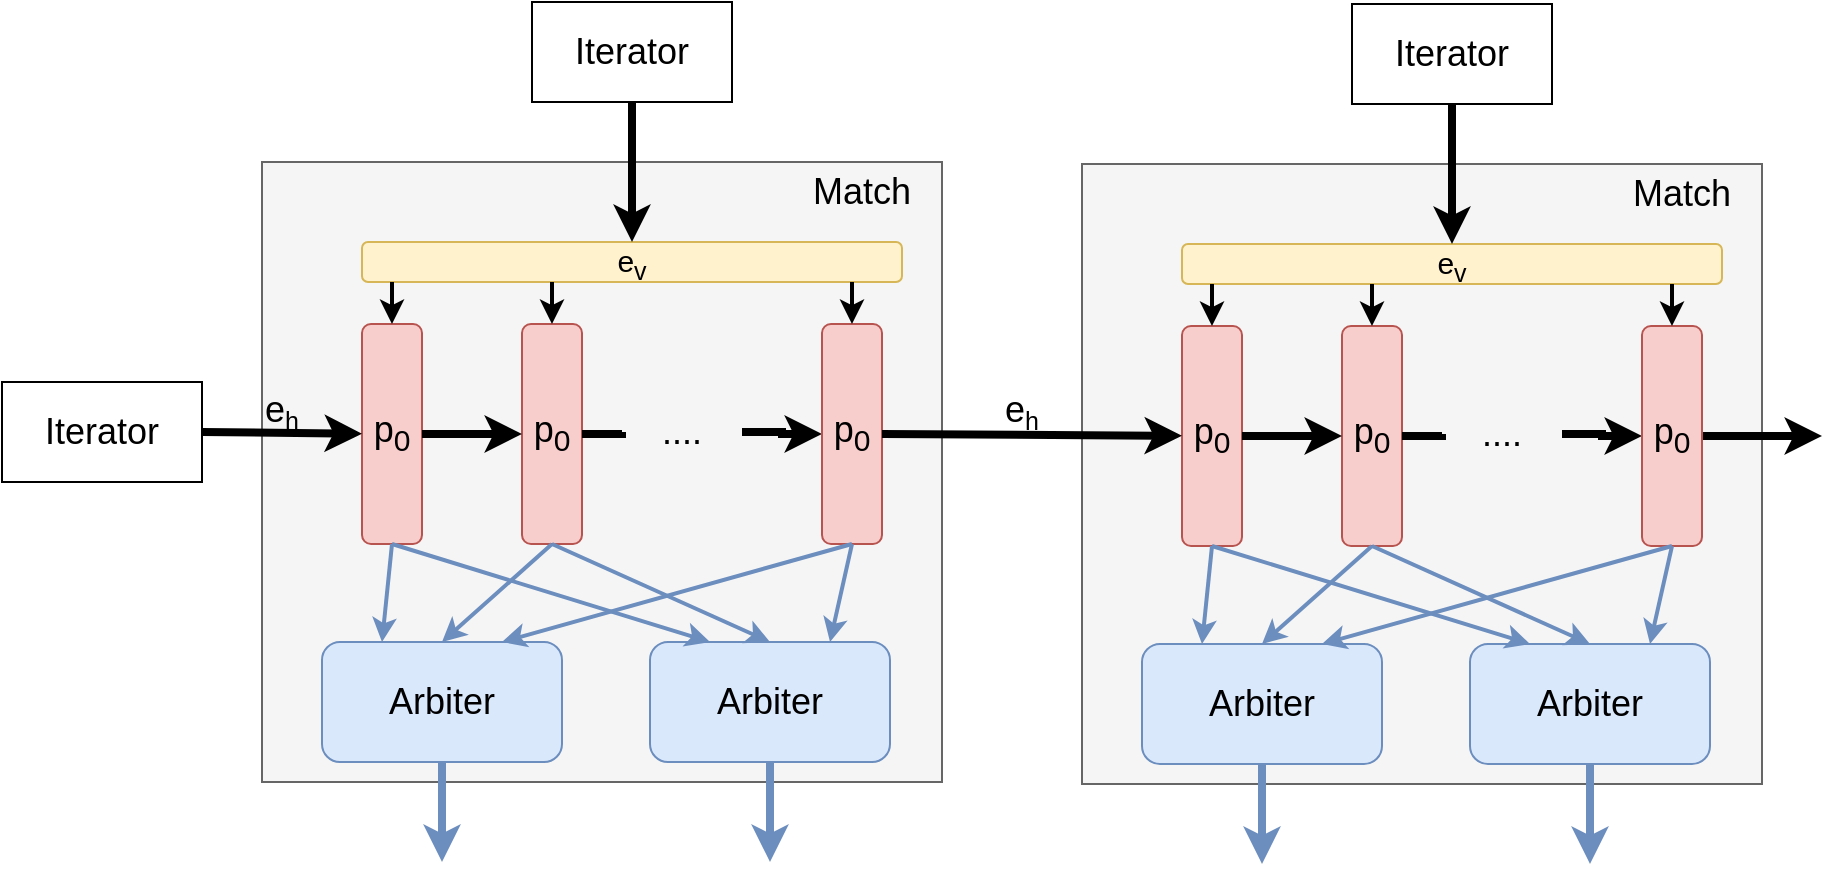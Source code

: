 <mxfile version="18.0.3" type="github">
  <diagram id="9jZ_ilr4nl_Mfddhommp" name="Page-1">
    <mxGraphModel dx="1038" dy="529" grid="1" gridSize="10" guides="1" tooltips="1" connect="1" arrows="1" fold="1" page="1" pageScale="1" pageWidth="827" pageHeight="1169" math="0" shadow="0">
      <root>
        <mxCell id="0" />
        <mxCell id="1" parent="0" />
        <mxCell id="dEdhykAcfewSuE6I8apB-1" value="&lt;font style=&quot;font-size: 18px;&quot;&gt;Iterator&lt;/font&gt;" style="rounded=0;whiteSpace=wrap;html=1;" vertex="1" parent="1">
          <mxGeometry x="30" y="210" width="100" height="50" as="geometry" />
        </mxCell>
        <mxCell id="dEdhykAcfewSuE6I8apB-2" value="" style="rounded=0;whiteSpace=wrap;html=1;fontSize=18;fillColor=#f5f5f5;fontColor=#333333;strokeColor=#666666;" vertex="1" parent="1">
          <mxGeometry x="160" y="100" width="340" height="310" as="geometry" />
        </mxCell>
        <mxCell id="dEdhykAcfewSuE6I8apB-4" value="&lt;font style=&quot;font-size: 18px;&quot;&gt;Iterator&lt;/font&gt;" style="rounded=0;whiteSpace=wrap;html=1;" vertex="1" parent="1">
          <mxGeometry x="295" y="20" width="100" height="50" as="geometry" />
        </mxCell>
        <mxCell id="dEdhykAcfewSuE6I8apB-5" value="Match" style="text;html=1;strokeColor=none;fillColor=none;align=center;verticalAlign=middle;whiteSpace=wrap;rounded=0;fontSize=18;" vertex="1" parent="1">
          <mxGeometry x="430" y="100" width="60" height="30" as="geometry" />
        </mxCell>
        <mxCell id="dEdhykAcfewSuE6I8apB-6" value="&lt;span style=&quot;font-size: 15px;&quot;&gt;e&lt;sub&gt;v&lt;/sub&gt;&lt;/span&gt;" style="rounded=1;whiteSpace=wrap;html=1;fontSize=18;fillColor=#fff2cc;strokeColor=#d6b656;" vertex="1" parent="1">
          <mxGeometry x="210" y="140" width="270" height="20" as="geometry" />
        </mxCell>
        <mxCell id="dEdhykAcfewSuE6I8apB-8" value="" style="endArrow=classic;html=1;rounded=0;fontSize=18;exitX=0.5;exitY=1;exitDx=0;exitDy=0;entryX=0.5;entryY=0;entryDx=0;entryDy=0;strokeColor=#000000;startArrow=none;startFill=0;strokeWidth=4;" edge="1" parent="1" source="dEdhykAcfewSuE6I8apB-4" target="dEdhykAcfewSuE6I8apB-6">
          <mxGeometry width="50" height="50" relative="1" as="geometry">
            <mxPoint x="480" y="70" as="sourcePoint" />
            <mxPoint x="530" y="20" as="targetPoint" />
          </mxGeometry>
        </mxCell>
        <mxCell id="dEdhykAcfewSuE6I8apB-10" value="p&lt;sub&gt;0&lt;/sub&gt;" style="rounded=1;whiteSpace=wrap;html=1;fontSize=18;fillColor=#f8cecc;strokeColor=#b85450;" vertex="1" parent="1">
          <mxGeometry x="210" y="181" width="30" height="110" as="geometry" />
        </mxCell>
        <mxCell id="dEdhykAcfewSuE6I8apB-11" value="" style="endArrow=classic;html=1;rounded=0;fontSize=18;strokeColor=#000000;strokeWidth=4;exitX=1;exitY=0.5;exitDx=0;exitDy=0;" edge="1" parent="1" source="dEdhykAcfewSuE6I8apB-1" target="dEdhykAcfewSuE6I8apB-10">
          <mxGeometry width="50" height="50" relative="1" as="geometry">
            <mxPoint x="90" y="330" as="sourcePoint" />
            <mxPoint x="140" y="280" as="targetPoint" />
          </mxGeometry>
        </mxCell>
        <mxCell id="dEdhykAcfewSuE6I8apB-19" style="edgeStyle=orthogonalEdgeStyle;rounded=0;orthogonalLoop=1;jettySize=auto;html=1;fontSize=18;startArrow=none;startFill=0;strokeColor=#000000;strokeWidth=4;" edge="1" parent="1" source="dEdhykAcfewSuE6I8apB-20" target="dEdhykAcfewSuE6I8apB-18">
          <mxGeometry relative="1" as="geometry" />
        </mxCell>
        <mxCell id="dEdhykAcfewSuE6I8apB-12" value="p&lt;sub&gt;0&lt;/sub&gt;" style="rounded=1;whiteSpace=wrap;html=1;fontSize=18;fillColor=#f8cecc;strokeColor=#b85450;" vertex="1" parent="1">
          <mxGeometry x="290" y="181" width="30" height="110" as="geometry" />
        </mxCell>
        <mxCell id="dEdhykAcfewSuE6I8apB-13" value="" style="endArrow=classic;html=1;rounded=0;fontSize=18;strokeColor=#000000;strokeWidth=4;exitX=1;exitY=0.5;exitDx=0;exitDy=0;entryX=0;entryY=0.5;entryDx=0;entryDy=0;" edge="1" parent="1" source="dEdhykAcfewSuE6I8apB-10" target="dEdhykAcfewSuE6I8apB-12">
          <mxGeometry width="50" height="50" relative="1" as="geometry">
            <mxPoint x="150" y="246" as="sourcePoint" />
            <mxPoint x="220" y="246" as="targetPoint" />
          </mxGeometry>
        </mxCell>
        <mxCell id="dEdhykAcfewSuE6I8apB-14" value="e&lt;span style=&quot;font-size: 15px;&quot;&gt;&lt;sub&gt;h&lt;/sub&gt;&lt;/span&gt;" style="text;html=1;strokeColor=none;fillColor=none;align=center;verticalAlign=middle;whiteSpace=wrap;rounded=0;fontSize=18;" vertex="1" parent="1">
          <mxGeometry x="140" y="210" width="60" height="30" as="geometry" />
        </mxCell>
        <mxCell id="dEdhykAcfewSuE6I8apB-18" value="p&lt;sub&gt;0&lt;/sub&gt;" style="rounded=1;whiteSpace=wrap;html=1;fontSize=18;fillColor=#f8cecc;strokeColor=#b85450;" vertex="1" parent="1">
          <mxGeometry x="440" y="181" width="30" height="110" as="geometry" />
        </mxCell>
        <mxCell id="dEdhykAcfewSuE6I8apB-20" value="...." style="text;html=1;strokeColor=none;fillColor=none;align=center;verticalAlign=middle;whiteSpace=wrap;rounded=0;fontSize=18;" vertex="1" parent="1">
          <mxGeometry x="340" y="220" width="60" height="30" as="geometry" />
        </mxCell>
        <mxCell id="dEdhykAcfewSuE6I8apB-21" value="" style="edgeStyle=orthogonalEdgeStyle;rounded=0;orthogonalLoop=1;jettySize=auto;html=1;fontSize=18;startArrow=none;startFill=0;strokeColor=#000000;strokeWidth=4;endArrow=none;" edge="1" parent="1" source="dEdhykAcfewSuE6I8apB-12" target="dEdhykAcfewSuE6I8apB-20">
          <mxGeometry relative="1" as="geometry">
            <mxPoint x="320" y="236" as="sourcePoint" />
            <mxPoint x="440" y="236" as="targetPoint" />
          </mxGeometry>
        </mxCell>
        <mxCell id="dEdhykAcfewSuE6I8apB-22" value="Arbiter" style="rounded=1;whiteSpace=wrap;html=1;fontSize=18;fillColor=#dae8fc;strokeColor=#6c8ebf;" vertex="1" parent="1">
          <mxGeometry x="190" y="340" width="120" height="60" as="geometry" />
        </mxCell>
        <mxCell id="dEdhykAcfewSuE6I8apB-23" value="Arbiter" style="rounded=1;whiteSpace=wrap;html=1;fontSize=18;fillColor=#dae8fc;strokeColor=#6c8ebf;" vertex="1" parent="1">
          <mxGeometry x="354" y="340" width="120" height="60" as="geometry" />
        </mxCell>
        <mxCell id="dEdhykAcfewSuE6I8apB-24" value="" style="endArrow=classic;html=1;rounded=0;fontSize=18;strokeColor=#000000;strokeWidth=2;entryX=0.5;entryY=0;entryDx=0;entryDy=0;" edge="1" parent="1" target="dEdhykAcfewSuE6I8apB-10">
          <mxGeometry width="50" height="50" relative="1" as="geometry">
            <mxPoint x="225" y="160" as="sourcePoint" />
            <mxPoint x="270" y="160" as="targetPoint" />
          </mxGeometry>
        </mxCell>
        <mxCell id="dEdhykAcfewSuE6I8apB-26" value="" style="endArrow=classic;html=1;rounded=0;fontSize=18;strokeColor=#000000;strokeWidth=2;entryX=0.5;entryY=0;entryDx=0;entryDy=0;" edge="1" parent="1" target="dEdhykAcfewSuE6I8apB-12">
          <mxGeometry width="50" height="50" relative="1" as="geometry">
            <mxPoint x="305" y="160" as="sourcePoint" />
            <mxPoint x="235" y="191" as="targetPoint" />
          </mxGeometry>
        </mxCell>
        <mxCell id="dEdhykAcfewSuE6I8apB-27" value="" style="endArrow=classic;html=1;rounded=0;fontSize=18;strokeColor=#000000;strokeWidth=2;entryX=0.5;entryY=0;entryDx=0;entryDy=0;" edge="1" parent="1" target="dEdhykAcfewSuE6I8apB-18">
          <mxGeometry width="50" height="50" relative="1" as="geometry">
            <mxPoint x="455" y="160" as="sourcePoint" />
            <mxPoint x="315" y="191" as="targetPoint" />
          </mxGeometry>
        </mxCell>
        <mxCell id="dEdhykAcfewSuE6I8apB-28" value="" style="endArrow=classic;html=1;rounded=0;fontSize=18;strokeColor=#6c8ebf;strokeWidth=2;exitX=0.5;exitY=1;exitDx=0;exitDy=0;entryX=0.25;entryY=0;entryDx=0;entryDy=0;fillColor=#dae8fc;" edge="1" parent="1" source="dEdhykAcfewSuE6I8apB-10" target="dEdhykAcfewSuE6I8apB-22">
          <mxGeometry width="50" height="50" relative="1" as="geometry">
            <mxPoint x="100" y="340" as="sourcePoint" />
            <mxPoint x="150" y="290" as="targetPoint" />
          </mxGeometry>
        </mxCell>
        <mxCell id="dEdhykAcfewSuE6I8apB-29" value="" style="endArrow=classic;html=1;rounded=0;fontSize=18;strokeColor=#6c8ebf;strokeWidth=2;exitX=0.5;exitY=1;exitDx=0;exitDy=0;entryX=0.25;entryY=0;entryDx=0;entryDy=0;fillColor=#dae8fc;" edge="1" parent="1" source="dEdhykAcfewSuE6I8apB-10" target="dEdhykAcfewSuE6I8apB-23">
          <mxGeometry width="50" height="50" relative="1" as="geometry">
            <mxPoint x="235" y="301" as="sourcePoint" />
            <mxPoint x="230" y="350" as="targetPoint" />
          </mxGeometry>
        </mxCell>
        <mxCell id="dEdhykAcfewSuE6I8apB-30" value="" style="endArrow=classic;html=1;rounded=0;fontSize=18;strokeColor=#6c8ebf;strokeWidth=2;exitX=0.5;exitY=1;exitDx=0;exitDy=0;entryX=0.5;entryY=0;entryDx=0;entryDy=0;fillColor=#dae8fc;" edge="1" parent="1" source="dEdhykAcfewSuE6I8apB-12" target="dEdhykAcfewSuE6I8apB-22">
          <mxGeometry width="50" height="50" relative="1" as="geometry">
            <mxPoint x="235" y="301" as="sourcePoint" />
            <mxPoint x="230" y="350" as="targetPoint" />
          </mxGeometry>
        </mxCell>
        <mxCell id="dEdhykAcfewSuE6I8apB-31" value="" style="endArrow=classic;html=1;rounded=0;fontSize=18;strokeColor=#6c8ebf;strokeWidth=2;exitX=0.5;exitY=1;exitDx=0;exitDy=0;entryX=0.5;entryY=0;entryDx=0;entryDy=0;fillColor=#dae8fc;" edge="1" parent="1" source="dEdhykAcfewSuE6I8apB-12" target="dEdhykAcfewSuE6I8apB-23">
          <mxGeometry width="50" height="50" relative="1" as="geometry">
            <mxPoint x="315" y="301" as="sourcePoint" />
            <mxPoint x="260" y="350" as="targetPoint" />
          </mxGeometry>
        </mxCell>
        <mxCell id="dEdhykAcfewSuE6I8apB-32" value="" style="endArrow=classic;html=1;rounded=0;fontSize=18;strokeColor=#6c8ebf;strokeWidth=2;exitX=0.5;exitY=1;exitDx=0;exitDy=0;entryX=0.75;entryY=0;entryDx=0;entryDy=0;fillColor=#dae8fc;" edge="1" parent="1" source="dEdhykAcfewSuE6I8apB-18" target="dEdhykAcfewSuE6I8apB-22">
          <mxGeometry width="50" height="50" relative="1" as="geometry">
            <mxPoint x="315" y="301" as="sourcePoint" />
            <mxPoint x="260" y="350" as="targetPoint" />
          </mxGeometry>
        </mxCell>
        <mxCell id="dEdhykAcfewSuE6I8apB-33" value="" style="endArrow=classic;html=1;rounded=0;fontSize=18;strokeColor=#6c8ebf;strokeWidth=2;exitX=0.5;exitY=1;exitDx=0;exitDy=0;entryX=0.75;entryY=0;entryDx=0;entryDy=0;fillColor=#dae8fc;" edge="1" parent="1" source="dEdhykAcfewSuE6I8apB-18" target="dEdhykAcfewSuE6I8apB-23">
          <mxGeometry width="50" height="50" relative="1" as="geometry">
            <mxPoint x="465" y="301" as="sourcePoint" />
            <mxPoint x="290" y="350" as="targetPoint" />
          </mxGeometry>
        </mxCell>
        <mxCell id="dEdhykAcfewSuE6I8apB-35" value="" style="endArrow=classic;html=1;rounded=0;fontSize=18;strokeColor=#6c8ebf;strokeWidth=4;exitX=0.5;exitY=1;exitDx=0;exitDy=0;fillColor=#dae8fc;" edge="1" parent="1" source="dEdhykAcfewSuE6I8apB-22">
          <mxGeometry width="50" height="50" relative="1" as="geometry">
            <mxPoint x="240" y="470" as="sourcePoint" />
            <mxPoint x="250" y="450" as="targetPoint" />
          </mxGeometry>
        </mxCell>
        <mxCell id="dEdhykAcfewSuE6I8apB-36" value="" style="endArrow=classic;html=1;rounded=0;fontSize=18;strokeColor=#6c8ebf;strokeWidth=4;exitX=0.5;exitY=1;exitDx=0;exitDy=0;fillColor=#dae8fc;" edge="1" parent="1" source="dEdhykAcfewSuE6I8apB-23">
          <mxGeometry width="50" height="50" relative="1" as="geometry">
            <mxPoint x="260" y="410" as="sourcePoint" />
            <mxPoint x="414" y="450" as="targetPoint" />
          </mxGeometry>
        </mxCell>
        <mxCell id="dEdhykAcfewSuE6I8apB-37" value="" style="rounded=0;whiteSpace=wrap;html=1;fontSize=18;fillColor=#f5f5f5;fontColor=#333333;strokeColor=#666666;" vertex="1" parent="1">
          <mxGeometry x="570" y="101" width="340" height="310" as="geometry" />
        </mxCell>
        <mxCell id="dEdhykAcfewSuE6I8apB-38" value="&lt;font style=&quot;font-size: 18px;&quot;&gt;Iterator&lt;/font&gt;" style="rounded=0;whiteSpace=wrap;html=1;" vertex="1" parent="1">
          <mxGeometry x="705" y="21" width="100" height="50" as="geometry" />
        </mxCell>
        <mxCell id="dEdhykAcfewSuE6I8apB-39" value="Match" style="text;html=1;strokeColor=none;fillColor=none;align=center;verticalAlign=middle;whiteSpace=wrap;rounded=0;fontSize=18;" vertex="1" parent="1">
          <mxGeometry x="840" y="101" width="60" height="30" as="geometry" />
        </mxCell>
        <mxCell id="dEdhykAcfewSuE6I8apB-40" value="&lt;span style=&quot;font-size: 15px;&quot;&gt;e&lt;sub&gt;v&lt;/sub&gt;&lt;/span&gt;" style="rounded=1;whiteSpace=wrap;html=1;fontSize=18;fillColor=#fff2cc;strokeColor=#d6b656;" vertex="1" parent="1">
          <mxGeometry x="620" y="141" width="270" height="20" as="geometry" />
        </mxCell>
        <mxCell id="dEdhykAcfewSuE6I8apB-41" value="" style="endArrow=classic;html=1;rounded=0;fontSize=18;exitX=0.5;exitY=1;exitDx=0;exitDy=0;entryX=0.5;entryY=0;entryDx=0;entryDy=0;strokeColor=#000000;startArrow=none;startFill=0;strokeWidth=4;" edge="1" parent="1" source="dEdhykAcfewSuE6I8apB-38" target="dEdhykAcfewSuE6I8apB-40">
          <mxGeometry width="50" height="50" relative="1" as="geometry">
            <mxPoint x="890" y="71" as="sourcePoint" />
            <mxPoint x="940" y="21" as="targetPoint" />
          </mxGeometry>
        </mxCell>
        <mxCell id="dEdhykAcfewSuE6I8apB-42" value="p&lt;sub&gt;0&lt;/sub&gt;" style="rounded=1;whiteSpace=wrap;html=1;fontSize=18;fillColor=#f8cecc;strokeColor=#b85450;" vertex="1" parent="1">
          <mxGeometry x="620" y="182" width="30" height="110" as="geometry" />
        </mxCell>
        <mxCell id="dEdhykAcfewSuE6I8apB-43" value="" style="endArrow=classic;html=1;rounded=0;fontSize=18;strokeColor=#000000;strokeWidth=4;exitX=1;exitY=0.5;exitDx=0;exitDy=0;" edge="1" parent="1" target="dEdhykAcfewSuE6I8apB-42" source="dEdhykAcfewSuE6I8apB-18">
          <mxGeometry width="50" height="50" relative="1" as="geometry">
            <mxPoint x="540" y="236" as="sourcePoint" />
            <mxPoint x="550" y="281" as="targetPoint" />
          </mxGeometry>
        </mxCell>
        <mxCell id="dEdhykAcfewSuE6I8apB-44" style="edgeStyle=orthogonalEdgeStyle;rounded=0;orthogonalLoop=1;jettySize=auto;html=1;fontSize=18;startArrow=none;startFill=0;strokeColor=#000000;strokeWidth=4;" edge="1" parent="1" source="dEdhykAcfewSuE6I8apB-49" target="dEdhykAcfewSuE6I8apB-48">
          <mxGeometry relative="1" as="geometry" />
        </mxCell>
        <mxCell id="dEdhykAcfewSuE6I8apB-45" value="p&lt;sub&gt;0&lt;/sub&gt;" style="rounded=1;whiteSpace=wrap;html=1;fontSize=18;fillColor=#f8cecc;strokeColor=#b85450;" vertex="1" parent="1">
          <mxGeometry x="700" y="182" width="30" height="110" as="geometry" />
        </mxCell>
        <mxCell id="dEdhykAcfewSuE6I8apB-46" value="" style="endArrow=classic;html=1;rounded=0;fontSize=18;strokeColor=#000000;strokeWidth=4;exitX=1;exitY=0.5;exitDx=0;exitDy=0;entryX=0;entryY=0.5;entryDx=0;entryDy=0;" edge="1" parent="1" source="dEdhykAcfewSuE6I8apB-42" target="dEdhykAcfewSuE6I8apB-45">
          <mxGeometry width="50" height="50" relative="1" as="geometry">
            <mxPoint x="560" y="247" as="sourcePoint" />
            <mxPoint x="630" y="247" as="targetPoint" />
          </mxGeometry>
        </mxCell>
        <mxCell id="dEdhykAcfewSuE6I8apB-47" value="e&lt;span style=&quot;font-size: 15px;&quot;&gt;&lt;sub&gt;h&lt;/sub&gt;&lt;/span&gt;" style="text;html=1;strokeColor=none;fillColor=none;align=center;verticalAlign=middle;whiteSpace=wrap;rounded=0;fontSize=18;" vertex="1" parent="1">
          <mxGeometry x="510" y="210" width="60" height="30" as="geometry" />
        </mxCell>
        <mxCell id="dEdhykAcfewSuE6I8apB-65" style="edgeStyle=orthogonalEdgeStyle;rounded=0;orthogonalLoop=1;jettySize=auto;html=1;fontSize=18;startArrow=none;startFill=0;strokeColor=#000000;strokeWidth=4;" edge="1" parent="1" source="dEdhykAcfewSuE6I8apB-48">
          <mxGeometry relative="1" as="geometry">
            <mxPoint x="940" y="237" as="targetPoint" />
          </mxGeometry>
        </mxCell>
        <mxCell id="dEdhykAcfewSuE6I8apB-48" value="p&lt;sub&gt;0&lt;/sub&gt;" style="rounded=1;whiteSpace=wrap;html=1;fontSize=18;fillColor=#f8cecc;strokeColor=#b85450;" vertex="1" parent="1">
          <mxGeometry x="850" y="182" width="30" height="110" as="geometry" />
        </mxCell>
        <mxCell id="dEdhykAcfewSuE6I8apB-49" value="...." style="text;html=1;strokeColor=none;fillColor=none;align=center;verticalAlign=middle;whiteSpace=wrap;rounded=0;fontSize=18;" vertex="1" parent="1">
          <mxGeometry x="750" y="221" width="60" height="30" as="geometry" />
        </mxCell>
        <mxCell id="dEdhykAcfewSuE6I8apB-50" value="" style="edgeStyle=orthogonalEdgeStyle;rounded=0;orthogonalLoop=1;jettySize=auto;html=1;fontSize=18;startArrow=none;startFill=0;strokeColor=#000000;strokeWidth=4;endArrow=none;" edge="1" parent="1" source="dEdhykAcfewSuE6I8apB-45" target="dEdhykAcfewSuE6I8apB-49">
          <mxGeometry relative="1" as="geometry">
            <mxPoint x="730" y="237" as="sourcePoint" />
            <mxPoint x="850" y="237" as="targetPoint" />
          </mxGeometry>
        </mxCell>
        <mxCell id="dEdhykAcfewSuE6I8apB-51" value="Arbiter" style="rounded=1;whiteSpace=wrap;html=1;fontSize=18;fillColor=#dae8fc;strokeColor=#6c8ebf;" vertex="1" parent="1">
          <mxGeometry x="600" y="341" width="120" height="60" as="geometry" />
        </mxCell>
        <mxCell id="dEdhykAcfewSuE6I8apB-52" value="Arbiter" style="rounded=1;whiteSpace=wrap;html=1;fontSize=18;fillColor=#dae8fc;strokeColor=#6c8ebf;" vertex="1" parent="1">
          <mxGeometry x="764" y="341" width="120" height="60" as="geometry" />
        </mxCell>
        <mxCell id="dEdhykAcfewSuE6I8apB-53" value="" style="endArrow=classic;html=1;rounded=0;fontSize=18;strokeColor=#000000;strokeWidth=2;entryX=0.5;entryY=0;entryDx=0;entryDy=0;" edge="1" parent="1" target="dEdhykAcfewSuE6I8apB-42">
          <mxGeometry width="50" height="50" relative="1" as="geometry">
            <mxPoint x="635" y="161" as="sourcePoint" />
            <mxPoint x="680" y="161" as="targetPoint" />
          </mxGeometry>
        </mxCell>
        <mxCell id="dEdhykAcfewSuE6I8apB-54" value="" style="endArrow=classic;html=1;rounded=0;fontSize=18;strokeColor=#000000;strokeWidth=2;entryX=0.5;entryY=0;entryDx=0;entryDy=0;" edge="1" parent="1" target="dEdhykAcfewSuE6I8apB-45">
          <mxGeometry width="50" height="50" relative="1" as="geometry">
            <mxPoint x="715" y="161" as="sourcePoint" />
            <mxPoint x="645" y="192" as="targetPoint" />
          </mxGeometry>
        </mxCell>
        <mxCell id="dEdhykAcfewSuE6I8apB-55" value="" style="endArrow=classic;html=1;rounded=0;fontSize=18;strokeColor=#000000;strokeWidth=2;entryX=0.5;entryY=0;entryDx=0;entryDy=0;" edge="1" parent="1" target="dEdhykAcfewSuE6I8apB-48">
          <mxGeometry width="50" height="50" relative="1" as="geometry">
            <mxPoint x="865" y="161" as="sourcePoint" />
            <mxPoint x="725" y="192" as="targetPoint" />
          </mxGeometry>
        </mxCell>
        <mxCell id="dEdhykAcfewSuE6I8apB-56" value="" style="endArrow=classic;html=1;rounded=0;fontSize=18;strokeColor=#6c8ebf;strokeWidth=2;exitX=0.5;exitY=1;exitDx=0;exitDy=0;entryX=0.25;entryY=0;entryDx=0;entryDy=0;fillColor=#dae8fc;" edge="1" parent="1" source="dEdhykAcfewSuE6I8apB-42" target="dEdhykAcfewSuE6I8apB-51">
          <mxGeometry width="50" height="50" relative="1" as="geometry">
            <mxPoint x="510" y="341" as="sourcePoint" />
            <mxPoint x="560" y="291" as="targetPoint" />
          </mxGeometry>
        </mxCell>
        <mxCell id="dEdhykAcfewSuE6I8apB-57" value="" style="endArrow=classic;html=1;rounded=0;fontSize=18;strokeColor=#6c8ebf;strokeWidth=2;exitX=0.5;exitY=1;exitDx=0;exitDy=0;entryX=0.25;entryY=0;entryDx=0;entryDy=0;fillColor=#dae8fc;" edge="1" parent="1" source="dEdhykAcfewSuE6I8apB-42" target="dEdhykAcfewSuE6I8apB-52">
          <mxGeometry width="50" height="50" relative="1" as="geometry">
            <mxPoint x="645" y="302" as="sourcePoint" />
            <mxPoint x="640" y="351" as="targetPoint" />
          </mxGeometry>
        </mxCell>
        <mxCell id="dEdhykAcfewSuE6I8apB-58" value="" style="endArrow=classic;html=1;rounded=0;fontSize=18;strokeColor=#6c8ebf;strokeWidth=2;exitX=0.5;exitY=1;exitDx=0;exitDy=0;entryX=0.5;entryY=0;entryDx=0;entryDy=0;fillColor=#dae8fc;" edge="1" parent="1" source="dEdhykAcfewSuE6I8apB-45" target="dEdhykAcfewSuE6I8apB-51">
          <mxGeometry width="50" height="50" relative="1" as="geometry">
            <mxPoint x="645" y="302" as="sourcePoint" />
            <mxPoint x="640" y="351" as="targetPoint" />
          </mxGeometry>
        </mxCell>
        <mxCell id="dEdhykAcfewSuE6I8apB-59" value="" style="endArrow=classic;html=1;rounded=0;fontSize=18;strokeColor=#6c8ebf;strokeWidth=2;exitX=0.5;exitY=1;exitDx=0;exitDy=0;entryX=0.5;entryY=0;entryDx=0;entryDy=0;fillColor=#dae8fc;" edge="1" parent="1" source="dEdhykAcfewSuE6I8apB-45" target="dEdhykAcfewSuE6I8apB-52">
          <mxGeometry width="50" height="50" relative="1" as="geometry">
            <mxPoint x="725" y="302" as="sourcePoint" />
            <mxPoint x="670" y="351" as="targetPoint" />
          </mxGeometry>
        </mxCell>
        <mxCell id="dEdhykAcfewSuE6I8apB-60" value="" style="endArrow=classic;html=1;rounded=0;fontSize=18;strokeColor=#6c8ebf;strokeWidth=2;exitX=0.5;exitY=1;exitDx=0;exitDy=0;entryX=0.75;entryY=0;entryDx=0;entryDy=0;fillColor=#dae8fc;" edge="1" parent="1" source="dEdhykAcfewSuE6I8apB-48" target="dEdhykAcfewSuE6I8apB-51">
          <mxGeometry width="50" height="50" relative="1" as="geometry">
            <mxPoint x="725" y="302" as="sourcePoint" />
            <mxPoint x="670" y="351" as="targetPoint" />
          </mxGeometry>
        </mxCell>
        <mxCell id="dEdhykAcfewSuE6I8apB-61" value="" style="endArrow=classic;html=1;rounded=0;fontSize=18;strokeColor=#6c8ebf;strokeWidth=2;exitX=0.5;exitY=1;exitDx=0;exitDy=0;entryX=0.75;entryY=0;entryDx=0;entryDy=0;fillColor=#dae8fc;" edge="1" parent="1" source="dEdhykAcfewSuE6I8apB-48" target="dEdhykAcfewSuE6I8apB-52">
          <mxGeometry width="50" height="50" relative="1" as="geometry">
            <mxPoint x="875" y="302" as="sourcePoint" />
            <mxPoint x="700" y="351" as="targetPoint" />
          </mxGeometry>
        </mxCell>
        <mxCell id="dEdhykAcfewSuE6I8apB-62" value="" style="endArrow=classic;html=1;rounded=0;fontSize=18;strokeColor=#6c8ebf;strokeWidth=4;exitX=0.5;exitY=1;exitDx=0;exitDy=0;fillColor=#dae8fc;" edge="1" parent="1" source="dEdhykAcfewSuE6I8apB-51">
          <mxGeometry width="50" height="50" relative="1" as="geometry">
            <mxPoint x="650" y="471" as="sourcePoint" />
            <mxPoint x="660" y="451" as="targetPoint" />
          </mxGeometry>
        </mxCell>
        <mxCell id="dEdhykAcfewSuE6I8apB-63" value="" style="endArrow=classic;html=1;rounded=0;fontSize=18;strokeColor=#6c8ebf;strokeWidth=4;exitX=0.5;exitY=1;exitDx=0;exitDy=0;fillColor=#dae8fc;" edge="1" parent="1" source="dEdhykAcfewSuE6I8apB-52">
          <mxGeometry width="50" height="50" relative="1" as="geometry">
            <mxPoint x="670" y="411" as="sourcePoint" />
            <mxPoint x="824" y="451" as="targetPoint" />
          </mxGeometry>
        </mxCell>
      </root>
    </mxGraphModel>
  </diagram>
</mxfile>
